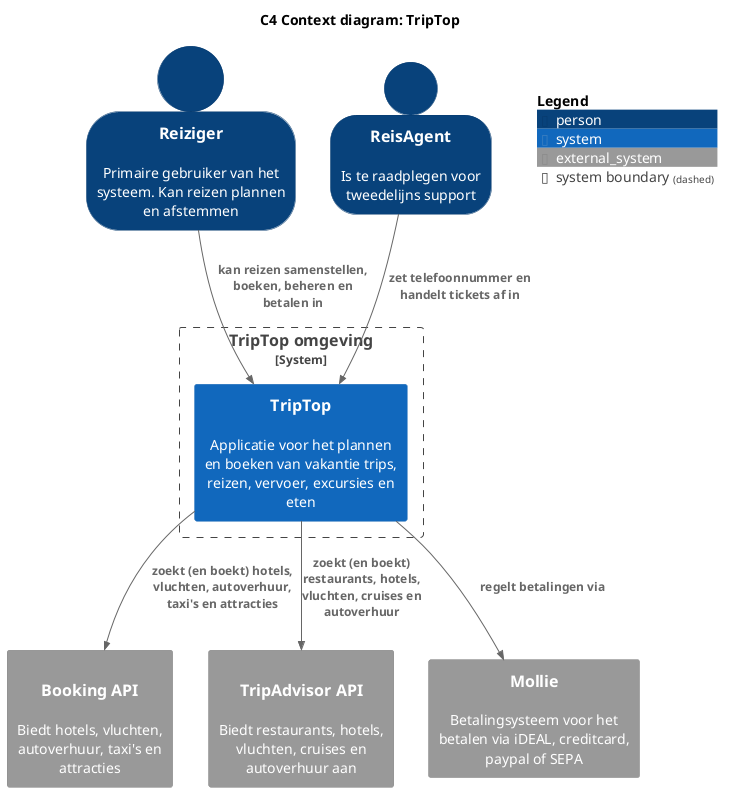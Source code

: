 @startuml
title C4 Context diagram: TripTop
!include <C4/C4_Container.puml>

top to bottom direction

SHOW_PERSON_OUTLINE()

Person(reiziger, "Reiziger", "Primaire gebruiker van het systeem. Kan reizen plannen en afstemmen")
Person(reisagent, "ReisAgent", "Is te raadplegen voor tweedelijns support")

System_Boundary(system, "TripTop omgeving") {
    System(triptop, "TripTop", "Applicatie voor het plannen en boeken van vakantie trips, reizen, vervoer, excursies en eten")
}

'System_Ext(overnachting, "Overnachting API", "Biedt overnachtingen aan van bijv. Booking.com, Airbnb, eigen beheer")
'System_Ext(vervoer, "Vervoer tussen overnachtingen API", "Biedt vervoer tussen overnachtingen aan van bijv. treinen via NS of Deutsche Bahn, vliegtuig via KLM")
'System_Ext(reis, "Heen en terugreis API", "Biedt heen en terugreis aan van bijv. eigen vervoer, KLM shuttle, trein")
'System_Ext(autohuur, "Autohuur API", "Biedt autoverhuur aan van bijv. huurauto via Sixt, Hertz")
'System_Ext(activiteiten, "Excursies / activiteiten API", "Biedt excursies en activiteiten aan van bijv. via GetYourGuide, Tripadvisor")
'System_Ext(eten, "Eten en drinken API", "Biedt restaurants en winkels voor eten en drinken aan van bijv. via Takeaway, Eet.nu")
System_Ext(booking, "Booking API", "Biedt hotels, vluchten, autoverhuur, taxi's en attracties", "REST")
System_Ext(tripadvisor, "TripAdvisor API", "Biedt restaurants, hotels, vluchten, cruises en autoverhuur aan", "REST")
System_Ext(mollie, "Mollie", "Betalingsysteem voor het betalen via iDEAL, creditcard, paypal of SEPA")

Rel(reiziger, triptop, "kan reizen samenstellen, boeken, beheren en betalen in")
Rel(reisagent, triptop, "zet telefoonnummer en handelt tickets af in")

'Rel(triptop, overnachting, "Zoekt (en boekt) overnachtingen via")
'Rel(triptop, vervoer, "Zoekt (en boekt) vervoer tussen overnachtingen via")
'Rel(triptop, reis, "Zoekt (en boekt) heen en terugreis via")
'Rel(triptop, autohuur, "Zoekt (en boekt) autohuur via")
'Rel(triptop, activiteiten, "Zoekt (en boekt) excursies / activiteiten via")
'Rel(triptop, eten, "Zoekt (en boekt) beschikbare plekken voor eten en drinken via")
Rel(triptop, booking, "zoekt (en boekt) hotels, vluchten, autoverhuur, taxi's en attracties")
Rel(triptop, tripadvisor, "zoekt (en boekt) restaurants, hotels, vluchten, cruises en autoverhuur")
Rel(triptop, mollie, "regelt betalingen via")

SHOW_FLOATING_LEGEND()

@enduml